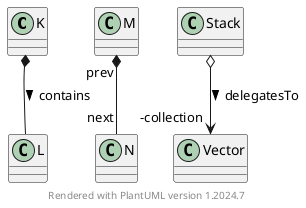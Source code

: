 @startuml

    /' association name "contains",
       the optional symbol ">" indicates the reading direction, 
       i.e. K contains L '/
    K *-- L : contains >

    ' association role names: "next" is N's role (from M's viewpoint)
    M "prev" *-- "next" N

    ' optional visibility flags can be added to the role names
    ' "-": private, "#": protected, "~": package private, "+": public
    Stack o--> "-collection" Vector : delegatesTo >

footer Rendered with PlantUML version %version()
@enduml